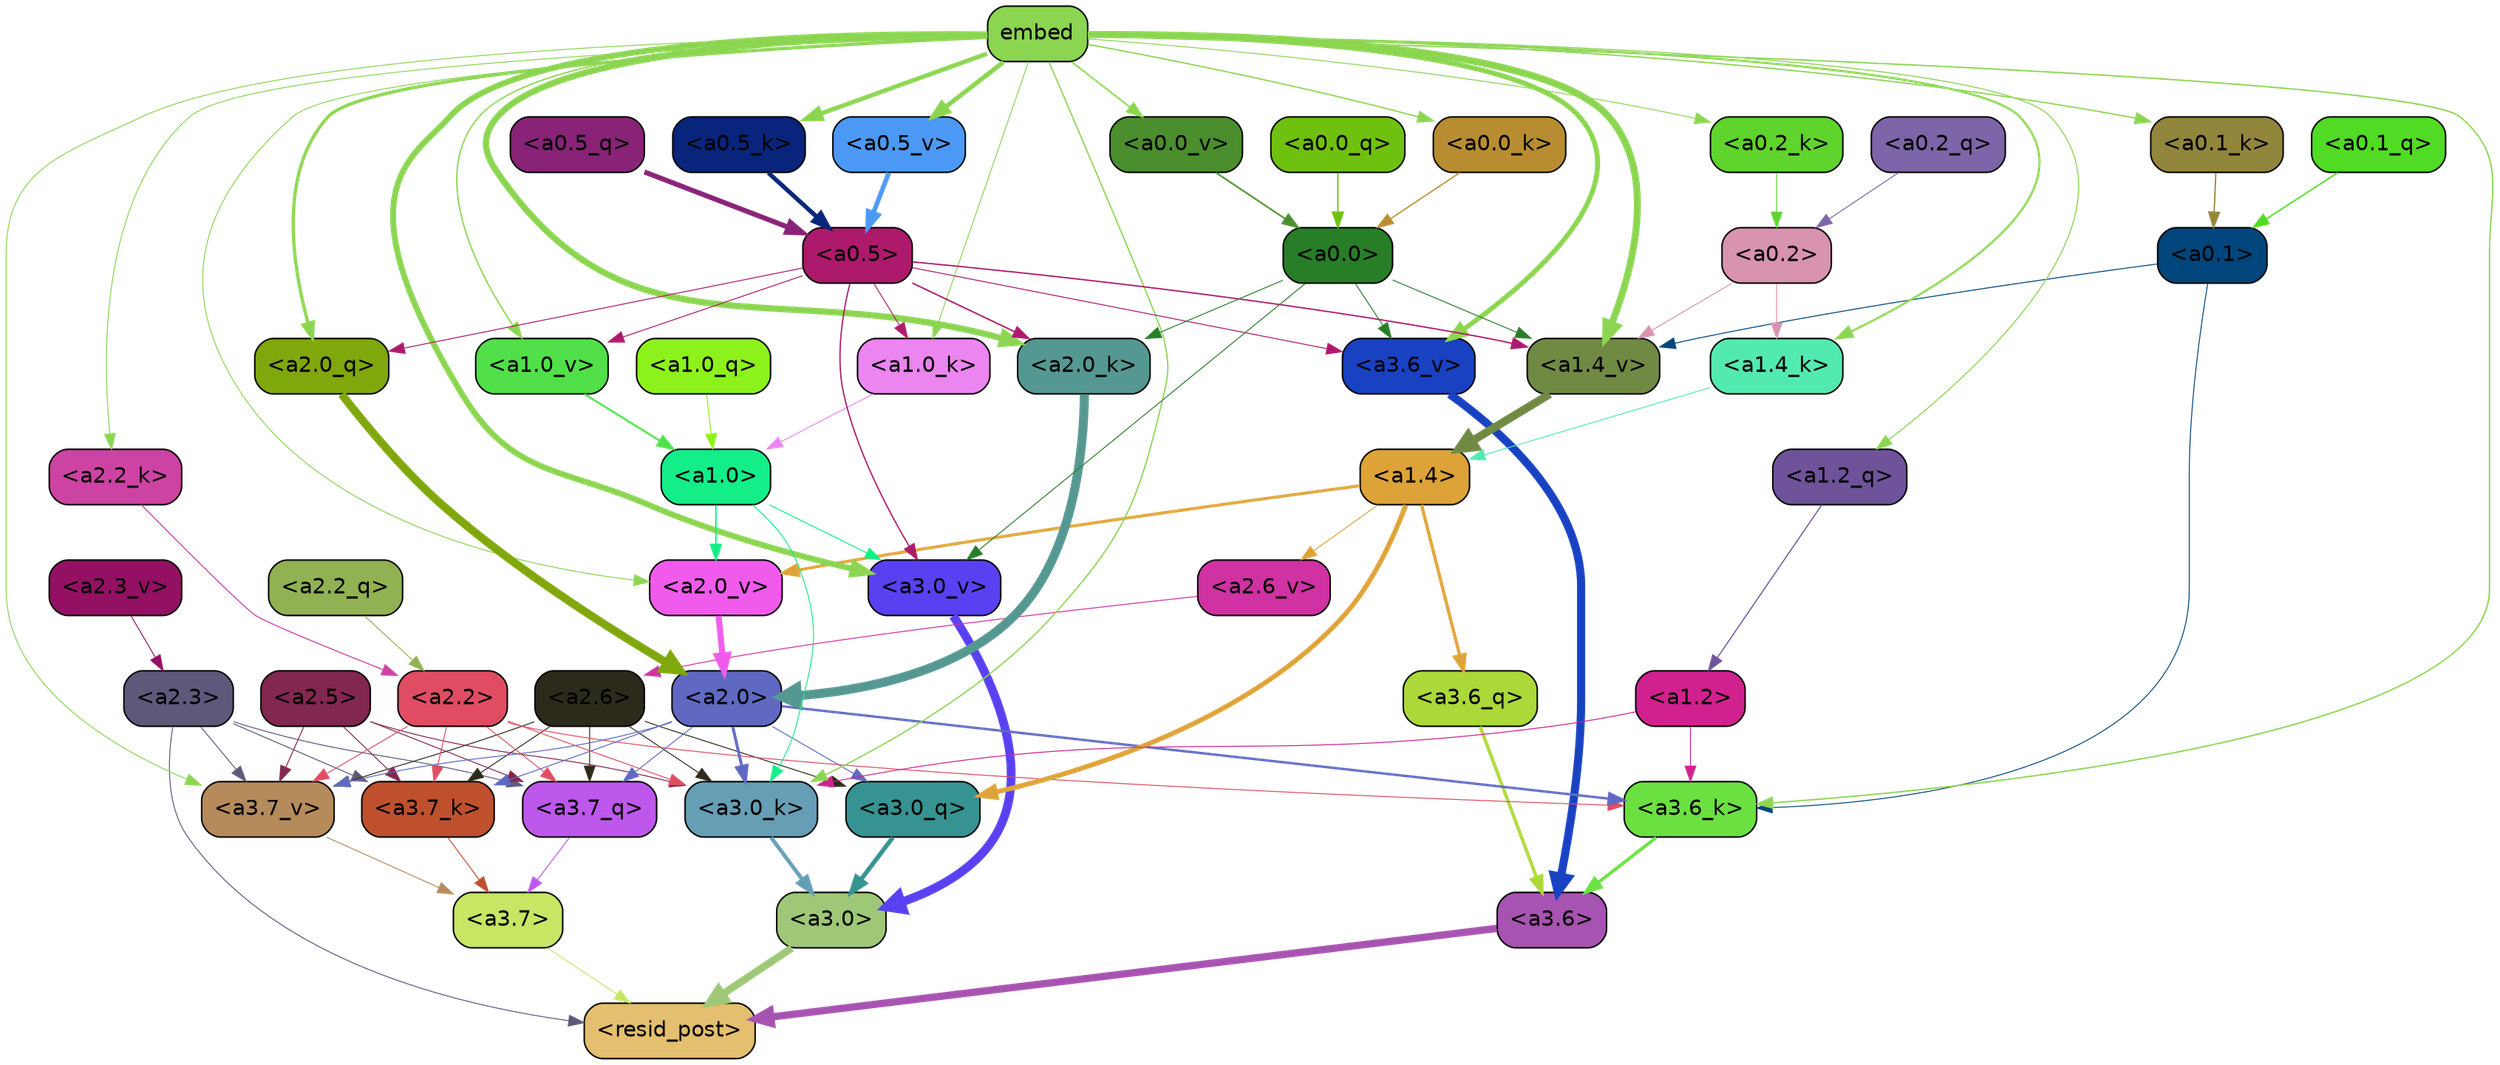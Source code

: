 strict digraph "" {
	graph [bgcolor=transparent,
		layout=dot,
		overlap=false,
		splines=true
	];
	"<a3.7>"	[color=black,
		fillcolor="#c6e664",
		fontname=Helvetica,
		shape=box,
		style="filled, rounded"];
	"<resid_post>"	[color=black,
		fillcolor="#e3bf6f",
		fontname=Helvetica,
		shape=box,
		style="filled, rounded"];
	"<a3.7>" -> "<resid_post>"	[color="#c6e664",
		penwidth=0.6];
	"<a3.6>"	[color=black,
		fillcolor="#a753b1",
		fontname=Helvetica,
		shape=box,
		style="filled, rounded"];
	"<a3.6>" -> "<resid_post>"	[color="#a753b1",
		penwidth=4.751592040061951];
	"<a3.0>"	[color=black,
		fillcolor="#9ec877",
		fontname=Helvetica,
		shape=box,
		style="filled, rounded"];
	"<a3.0>" -> "<resid_post>"	[color="#9ec877",
		penwidth=4.904066681861877];
	"<a2.3>"	[color=black,
		fillcolor="#5d597a",
		fontname=Helvetica,
		shape=box,
		style="filled, rounded"];
	"<a2.3>" -> "<resid_post>"	[color="#5d597a",
		penwidth=0.6];
	"<a3.7_q>"	[color=black,
		fillcolor="#be57ec",
		fontname=Helvetica,
		shape=box,
		style="filled, rounded"];
	"<a2.3>" -> "<a3.7_q>"	[color="#5d597a",
		penwidth=0.6];
	"<a3.7_k>"	[color=black,
		fillcolor="#bf502d",
		fontname=Helvetica,
		shape=box,
		style="filled, rounded"];
	"<a2.3>" -> "<a3.7_k>"	[color="#5d597a",
		penwidth=0.6069068089127541];
	"<a3.7_v>"	[color=black,
		fillcolor="#b68b5c",
		fontname=Helvetica,
		shape=box,
		style="filled, rounded"];
	"<a2.3>" -> "<a3.7_v>"	[color="#5d597a",
		penwidth=0.6];
	"<a3.7_q>" -> "<a3.7>"	[color="#be57ec",
		penwidth=0.6];
	"<a3.6_q>"	[color=black,
		fillcolor="#acd83a",
		fontname=Helvetica,
		shape=box,
		style="filled, rounded"];
	"<a3.6_q>" -> "<a3.6>"	[color="#acd83a",
		penwidth=2.160832464694977];
	"<a3.0_q>"	[color=black,
		fillcolor="#369391",
		fontname=Helvetica,
		shape=box,
		style="filled, rounded"];
	"<a3.0_q>" -> "<a3.0>"	[color="#369391",
		penwidth=2.870753765106201];
	"<a3.7_k>" -> "<a3.7>"	[color="#bf502d",
		penwidth=0.6];
	"<a3.6_k>"	[color=black,
		fillcolor="#6be041",
		fontname=Helvetica,
		shape=box,
		style="filled, rounded"];
	"<a3.6_k>" -> "<a3.6>"	[color="#6be041",
		penwidth=2.13908451795578];
	"<a3.0_k>"	[color=black,
		fillcolor="#669eb5",
		fontname=Helvetica,
		shape=box,
		style="filled, rounded"];
	"<a3.0_k>" -> "<a3.0>"	[color="#669eb5",
		penwidth=2.520303964614868];
	"<a3.7_v>" -> "<a3.7>"	[color="#b68b5c",
		penwidth=0.6];
	"<a3.6_v>"	[color=black,
		fillcolor="#1842c2",
		fontname=Helvetica,
		shape=box,
		style="filled, rounded"];
	"<a3.6_v>" -> "<a3.6>"	[color="#1842c2",
		penwidth=5.297133803367615];
	"<a3.0_v>"	[color=black,
		fillcolor="#5941f1",
		fontname=Helvetica,
		shape=box,
		style="filled, rounded"];
	"<a3.0_v>" -> "<a3.0>"	[color="#5941f1",
		penwidth=5.680712580680847];
	"<a2.6>"	[color=black,
		fillcolor="#2c2a1a",
		fontname=Helvetica,
		shape=box,
		style="filled, rounded"];
	"<a2.6>" -> "<a3.7_q>"	[color="#2c2a1a",
		penwidth=0.6];
	"<a2.6>" -> "<a3.0_q>"	[color="#2c2a1a",
		penwidth=0.6];
	"<a2.6>" -> "<a3.7_k>"	[color="#2c2a1a",
		penwidth=0.6];
	"<a2.6>" -> "<a3.0_k>"	[color="#2c2a1a",
		penwidth=0.6];
	"<a2.6>" -> "<a3.7_v>"	[color="#2c2a1a",
		penwidth=0.6];
	"<a2.5>"	[color=black,
		fillcolor="#82274f",
		fontname=Helvetica,
		shape=box,
		style="filled, rounded"];
	"<a2.5>" -> "<a3.7_q>"	[color="#82274f",
		penwidth=0.6];
	"<a2.5>" -> "<a3.7_k>"	[color="#82274f",
		penwidth=0.6];
	"<a2.5>" -> "<a3.0_k>"	[color="#82274f",
		penwidth=0.6];
	"<a2.5>" -> "<a3.7_v>"	[color="#82274f",
		penwidth=0.6];
	"<a2.2>"	[color=black,
		fillcolor="#e04d62",
		fontname=Helvetica,
		shape=box,
		style="filled, rounded"];
	"<a2.2>" -> "<a3.7_q>"	[color="#e04d62",
		penwidth=0.6];
	"<a2.2>" -> "<a3.7_k>"	[color="#e04d62",
		penwidth=0.6];
	"<a2.2>" -> "<a3.6_k>"	[color="#e04d62",
		penwidth=0.6];
	"<a2.2>" -> "<a3.0_k>"	[color="#e04d62",
		penwidth=0.6];
	"<a2.2>" -> "<a3.7_v>"	[color="#e04d62",
		penwidth=0.6];
	"<a2.0>"	[color=black,
		fillcolor="#5f69c2",
		fontname=Helvetica,
		shape=box,
		style="filled, rounded"];
	"<a2.0>" -> "<a3.7_q>"	[color="#5f69c2",
		penwidth=0.6];
	"<a2.0>" -> "<a3.0_q>"	[color="#5f69c2",
		penwidth=0.6];
	"<a2.0>" -> "<a3.7_k>"	[color="#5f69c2",
		penwidth=0.6];
	"<a2.0>" -> "<a3.6_k>"	[color="#5f69c2",
		penwidth=1.564806342124939];
	"<a2.0>" -> "<a3.0_k>"	[color="#5f69c2",
		penwidth=1.9353990852832794];
	"<a2.0>" -> "<a3.7_v>"	[color="#5f69c2",
		penwidth=0.6];
	"<a1.4>"	[color=black,
		fillcolor="#dea338",
		fontname=Helvetica,
		shape=box,
		style="filled, rounded"];
	"<a1.4>" -> "<a3.6_q>"	[color="#dea338",
		penwidth=2.0727532356977463];
	"<a1.4>" -> "<a3.0_q>"	[color="#dea338",
		penwidth=3.1279823780059814];
	"<a2.6_v>"	[color=black,
		fillcolor="#d031a3",
		fontname=Helvetica,
		shape=box,
		style="filled, rounded"];
	"<a1.4>" -> "<a2.6_v>"	[color="#dea338",
		penwidth=0.6];
	"<a2.0_v>"	[color=black,
		fillcolor="#f15bec",
		fontname=Helvetica,
		shape=box,
		style="filled, rounded"];
	"<a1.4>" -> "<a2.0_v>"	[color="#dea338",
		penwidth=1.9170897603034973];
	"<a1.2>"	[color=black,
		fillcolor="#d1218e",
		fontname=Helvetica,
		shape=box,
		style="filled, rounded"];
	"<a1.2>" -> "<a3.6_k>"	[color="#d1218e",
		penwidth=0.6];
	"<a1.2>" -> "<a3.0_k>"	[color="#d1218e",
		penwidth=0.6];
	"<a0.1>"	[color=black,
		fillcolor="#00457b",
		fontname=Helvetica,
		shape=box,
		style="filled, rounded"];
	"<a0.1>" -> "<a3.6_k>"	[color="#00457b",
		penwidth=0.6];
	"<a1.4_v>"	[color=black,
		fillcolor="#708a44",
		fontname=Helvetica,
		shape=box,
		style="filled, rounded"];
	"<a0.1>" -> "<a1.4_v>"	[color="#00457b",
		penwidth=0.6202214732766151];
	embed	[color=black,
		fillcolor="#8bd551",
		fontname=Helvetica,
		shape=box,
		style="filled, rounded"];
	embed -> "<a3.6_k>"	[color="#8bd551",
		penwidth=0.8915999233722687];
	embed -> "<a3.0_k>"	[color="#8bd551",
		penwidth=0.832088902592659];
	embed -> "<a3.7_v>"	[color="#8bd551",
		penwidth=0.6];
	embed -> "<a3.6_v>"	[color="#8bd551",
		penwidth=3.1840110421180725];
	embed -> "<a3.0_v>"	[color="#8bd551",
		penwidth=3.8132747188210487];
	"<a2.0_q>"	[color=black,
		fillcolor="#80a70c",
		fontname=Helvetica,
		shape=box,
		style="filled, rounded"];
	embed -> "<a2.0_q>"	[color="#8bd551",
		penwidth=2.084651827812195];
	"<a2.2_k>"	[color=black,
		fillcolor="#cd43a3",
		fontname=Helvetica,
		shape=box,
		style="filled, rounded"];
	embed -> "<a2.2_k>"	[color="#8bd551",
		penwidth=0.6];
	"<a2.0_k>"	[color=black,
		fillcolor="#559891",
		fontname=Helvetica,
		shape=box,
		style="filled, rounded"];
	embed -> "<a2.0_k>"	[color="#8bd551",
		penwidth=4.084526404738426];
	embed -> "<a2.0_v>"	[color="#8bd551",
		penwidth=0.6];
	"<a1.2_q>"	[color=black,
		fillcolor="#6e539a",
		fontname=Helvetica,
		shape=box,
		style="filled, rounded"];
	embed -> "<a1.2_q>"	[color="#8bd551",
		penwidth=0.6670737266540527];
	"<a1.4_k>"	[color=black,
		fillcolor="#53eab0",
		fontname=Helvetica,
		shape=box,
		style="filled, rounded"];
	embed -> "<a1.4_k>"	[color="#8bd551",
		penwidth=1.3912410736083984];
	"<a1.0_k>"	[color=black,
		fillcolor="#eb85ef",
		fontname=Helvetica,
		shape=box,
		style="filled, rounded"];
	embed -> "<a1.0_k>"	[color="#8bd551",
		penwidth=0.6];
	embed -> "<a1.4_v>"	[color="#8bd551",
		penwidth=4.4888065457344055];
	"<a1.0_v>"	[color=black,
		fillcolor="#51e049",
		fontname=Helvetica,
		shape=box,
		style="filled, rounded"];
	embed -> "<a1.0_v>"	[color="#8bd551",
		penwidth=0.8796700537204742];
	"<a0.5_k>"	[color=black,
		fillcolor="#08257b",
		fontname=Helvetica,
		shape=box,
		style="filled, rounded"];
	embed -> "<a0.5_k>"	[color="#8bd551",
		penwidth=2.847888708114624];
	"<a0.2_k>"	[color=black,
		fillcolor="#5ed42d",
		fontname=Helvetica,
		shape=box,
		style="filled, rounded"];
	embed -> "<a0.2_k>"	[color="#8bd551",
		penwidth=0.6];
	"<a0.1_k>"	[color=black,
		fillcolor="#92863c",
		fontname=Helvetica,
		shape=box,
		style="filled, rounded"];
	embed -> "<a0.1_k>"	[color="#8bd551",
		penwidth=0.8383875787258148];
	"<a0.0_k>"	[color=black,
		fillcolor="#b88d32",
		fontname=Helvetica,
		shape=box,
		style="filled, rounded"];
	embed -> "<a0.0_k>"	[color="#8bd551",
		penwidth=0.8456993401050568];
	"<a0.5_v>"	[color=black,
		fillcolor="#4c99f5",
		fontname=Helvetica,
		shape=box,
		style="filled, rounded"];
	embed -> "<a0.5_v>"	[color="#8bd551",
		penwidth=2.9884533882141113];
	"<a0.0_v>"	[color=black,
		fillcolor="#4b8e2d",
		fontname=Helvetica,
		shape=box,
		style="filled, rounded"];
	embed -> "<a0.0_v>"	[color="#8bd551",
		penwidth=1.0739320516586304];
	"<a1.0>"	[color=black,
		fillcolor="#14ee88",
		fontname=Helvetica,
		shape=box,
		style="filled, rounded"];
	"<a1.0>" -> "<a3.0_k>"	[color="#14ee88",
		penwidth=0.6];
	"<a1.0>" -> "<a3.0_v>"	[color="#14ee88",
		penwidth=0.6];
	"<a1.0>" -> "<a2.0_v>"	[color="#14ee88",
		penwidth=0.9450988052412868];
	"<a0.5>"	[color=black,
		fillcolor="#ad196b",
		fontname=Helvetica,
		shape=box,
		style="filled, rounded"];
	"<a0.5>" -> "<a3.6_v>"	[color="#ad196b",
		penwidth=0.6];
	"<a0.5>" -> "<a3.0_v>"	[color="#ad196b",
		penwidth=0.8331108838319778];
	"<a0.5>" -> "<a2.0_q>"	[color="#ad196b",
		penwidth=0.6];
	"<a0.5>" -> "<a2.0_k>"	[color="#ad196b",
		penwidth=0.9412797391414642];
	"<a0.5>" -> "<a1.0_k>"	[color="#ad196b",
		penwidth=0.6];
	"<a0.5>" -> "<a1.4_v>"	[color="#ad196b",
		penwidth=0.8757842034101486];
	"<a0.5>" -> "<a1.0_v>"	[color="#ad196b",
		penwidth=0.6];
	"<a0.0>"	[color=black,
		fillcolor="#287d27",
		fontname=Helvetica,
		shape=box,
		style="filled, rounded"];
	"<a0.0>" -> "<a3.6_v>"	[color="#287d27",
		penwidth=0.6];
	"<a0.0>" -> "<a3.0_v>"	[color="#287d27",
		penwidth=0.6];
	"<a0.0>" -> "<a2.0_k>"	[color="#287d27",
		penwidth=0.6];
	"<a0.0>" -> "<a1.4_v>"	[color="#287d27",
		penwidth=0.6];
	"<a2.2_q>"	[color=black,
		fillcolor="#92b152",
		fontname=Helvetica,
		shape=box,
		style="filled, rounded"];
	"<a2.2_q>" -> "<a2.2>"	[color="#92b152",
		penwidth=0.6];
	"<a2.0_q>" -> "<a2.0>"	[color="#80a70c",
		penwidth=5.29856276512146];
	"<a2.2_k>" -> "<a2.2>"	[color="#cd43a3",
		penwidth=0.6722683310508728];
	"<a2.0_k>" -> "<a2.0>"	[color="#559891",
		penwidth=5.859246134757996];
	"<a2.6_v>" -> "<a2.6>"	[color="#d031a3",
		penwidth=0.6];
	"<a2.3_v>"	[color=black,
		fillcolor="#931063",
		fontname=Helvetica,
		shape=box,
		style="filled, rounded"];
	"<a2.3_v>" -> "<a2.3>"	[color="#931063",
		penwidth=0.6];
	"<a2.0_v>" -> "<a2.0>"	[color="#f15bec",
		penwidth=3.9621697664260864];
	"<a1.2_q>" -> "<a1.2>"	[color="#6e539a",
		penwidth=0.7185482024215162];
	"<a1.0_q>"	[color=black,
		fillcolor="#8df21b",
		fontname=Helvetica,
		shape=box,
		style="filled, rounded"];
	"<a1.0_q>" -> "<a1.0>"	[color="#8df21b",
		penwidth=0.6];
	"<a1.4_k>" -> "<a1.4>"	[color="#53eab0",
		penwidth=0.6];
	"<a1.0_k>" -> "<a1.0>"	[color="#eb85ef",
		penwidth=0.6];
	"<a1.4_v>" -> "<a1.4>"	[color="#708a44",
		penwidth=5.280138969421387];
	"<a1.0_v>" -> "<a1.0>"	[color="#51e049",
		penwidth=1.318962275981903];
	"<a0.2>"	[color=black,
		fillcolor="#d893af",
		fontname=Helvetica,
		shape=box,
		style="filled, rounded"];
	"<a0.2>" -> "<a1.4_k>"	[color="#d893af",
		penwidth=0.6];
	"<a0.2>" -> "<a1.4_v>"	[color="#d893af",
		penwidth=0.6];
	"<a0.5_q>"	[color=black,
		fillcolor="#882377",
		fontname=Helvetica,
		shape=box,
		style="filled, rounded"];
	"<a0.5_q>" -> "<a0.5>"	[color="#882377",
		penwidth=3.2608389854431152];
	"<a0.2_q>"	[color=black,
		fillcolor="#7c66a9",
		fontname=Helvetica,
		shape=box,
		style="filled, rounded"];
	"<a0.2_q>" -> "<a0.2>"	[color="#7c66a9",
		penwidth=0.6];
	"<a0.1_q>"	[color=black,
		fillcolor="#51db24",
		fontname=Helvetica,
		shape=box,
		style="filled, rounded"];
	"<a0.1_q>" -> "<a0.1>"	[color="#51db24",
		penwidth=0.9313003718852997];
	"<a0.0_q>"	[color=black,
		fillcolor="#6ec10e",
		fontname=Helvetica,
		shape=box,
		style="filled, rounded"];
	"<a0.0_q>" -> "<a0.0>"	[color="#6ec10e",
		penwidth=0.889376699924469];
	"<a0.5_k>" -> "<a0.5>"	[color="#08257b",
		penwidth=2.847884178161621];
	"<a0.2_k>" -> "<a0.2>"	[color="#5ed42d",
		penwidth=0.6];
	"<a0.1_k>" -> "<a0.1>"	[color="#92863c",
		penwidth=0.8383780717849731];
	"<a0.0_k>" -> "<a0.0>"	[color="#b88d32",
		penwidth=0.8456957042217255];
	"<a0.5_v>" -> "<a0.5>"	[color="#4c99f5",
		penwidth=3.0173392295837402];
	"<a0.0_v>" -> "<a0.0>"	[color="#4b8e2d",
		penwidth=1.0739268958568573];
}
